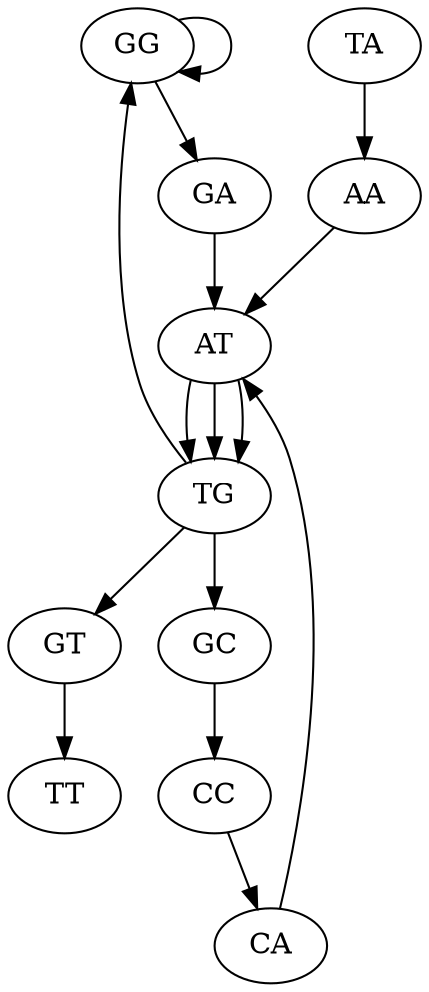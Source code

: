// DeBruijn graph
// DeBruijn graph
digraph {
	GG [label=GG]
	TA [label=TA]
	CA [label=CA]
	GA [label=GA]
	CC [label=CC]
	GT [label=GT]
	AA [label=AA]
	GC [label=GC]
	TG [label=TG]
	AT [label=AT]
		GG -> GG
		GG -> GA
		TA -> AA
		CA -> AT
		GA -> AT
		CC -> CA
		GT -> TT
		AA -> AT
		GC -> CC
		TG -> GC
		TG -> GG
		TG -> GT
		AT -> TG
		AT -> TG
		AT -> TG
}
